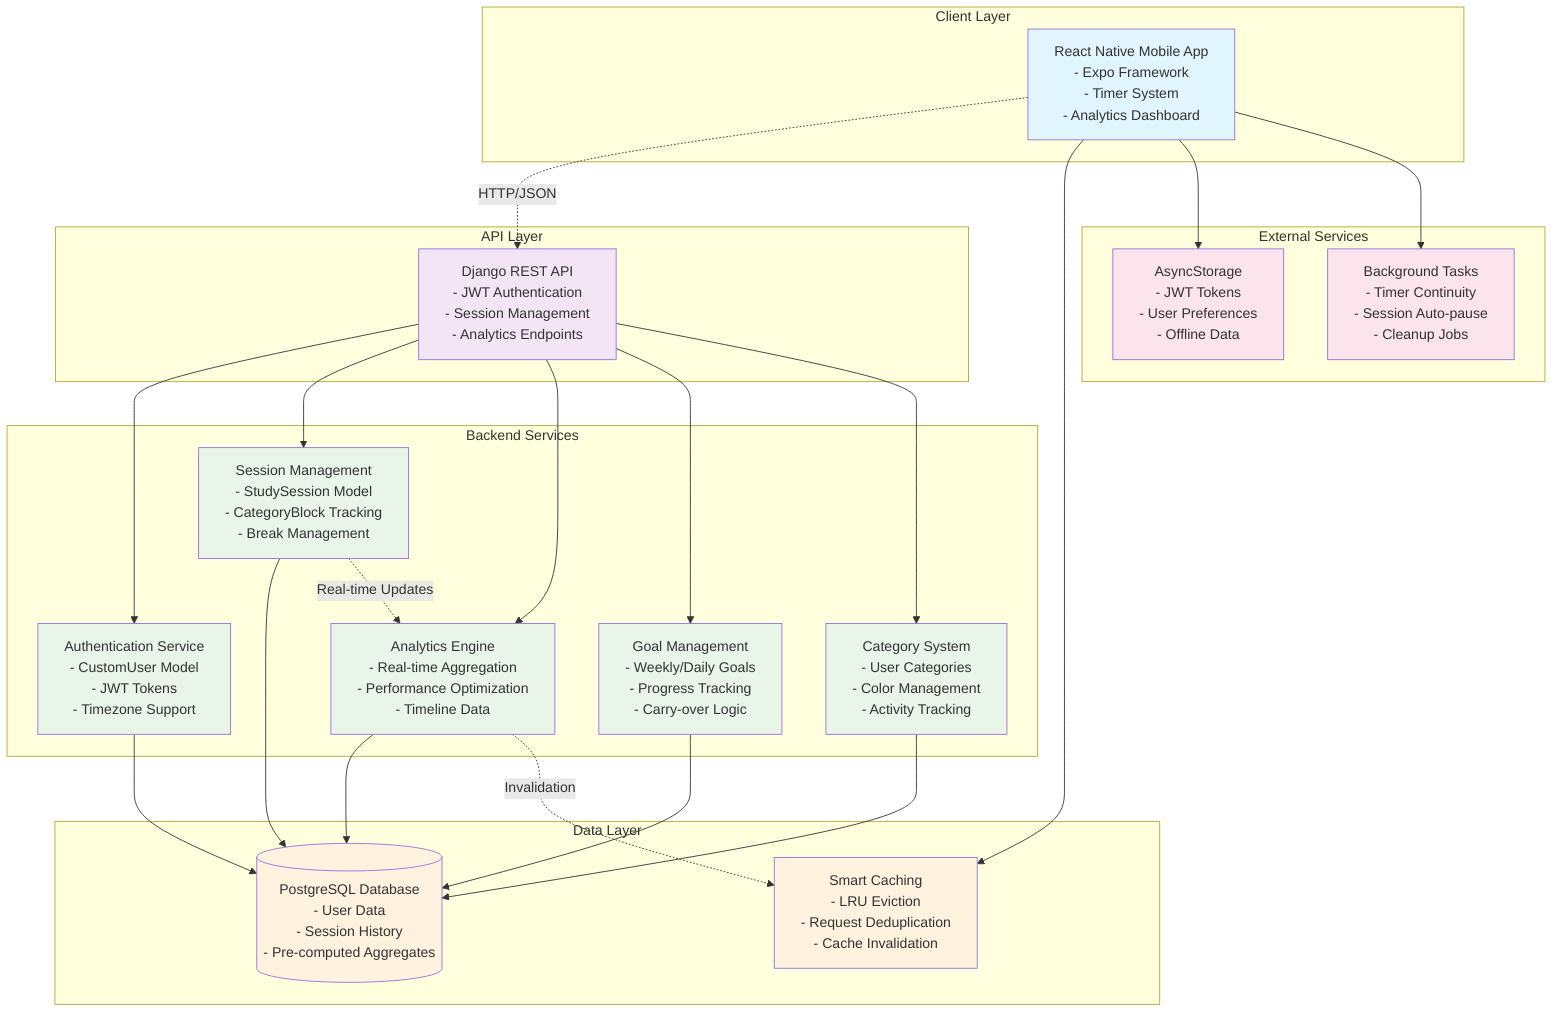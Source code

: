 graph TB
    %% User Layer
    subgraph "Client Layer"
        Mobile[React Native Mobile App<br/>- Expo Framework<br/>- Timer System<br/>- Analytics Dashboard]
    end

    %% API Gateway
    subgraph "API Layer"
        API[Django REST API<br/>- JWT Authentication<br/>- Session Management<br/>- Analytics Endpoints]
    end

    %% Business Logic
    subgraph "Backend Services"
        Auth[Authentication Service<br/>- CustomUser Model<br/>- JWT Tokens<br/>- Timezone Support]
        
        Session[Session Management<br/>- StudySession Model<br/>- CategoryBlock Tracking<br/>- Break Management]
        
        Analytics[Analytics Engine<br/>- Real-time Aggregation<br/>- Performance Optimization<br/>- Timeline Data]
        
        Goals[Goal Management<br/>- Weekly/Daily Goals<br/>- Progress Tracking<br/>- Carry-over Logic]
        
        Categories[Category System<br/>- User Categories<br/>- Color Management<br/>- Activity Tracking]
    end

    %% Data Layer
    subgraph "Data Layer"
        DB[(PostgreSQL Database<br/>- User Data<br/>- Session History<br/>- Pre-computed Aggregates)]
        
        Cache[Smart Caching<br/>- LRU Eviction<br/>- Request Deduplication<br/>- Cache Invalidation]
    end

    %% External Services
    subgraph "External Services"
        Storage[AsyncStorage<br/>- JWT Tokens<br/>- User Preferences<br/>- Offline Data]
        
        Background[Background Tasks<br/>- Timer Continuity<br/>- Session Auto-pause<br/>- Cleanup Jobs]
    end

    %% Connections
    Mobile -.->|HTTP/JSON| API
    API --> Auth
    API --> Session
    API --> Analytics
    API --> Goals
    API --> Categories
    
    Auth --> DB
    Session --> DB
    Analytics --> DB
    Goals --> DB
    Categories --> DB
    
    Mobile --> Cache
    Mobile --> Storage
    Mobile --> Background
    
    Session -.->|Real-time Updates| Analytics
    Analytics -.->|Invalidation| Cache

    %% Styling
    classDef client fill:#e1f5fe
    classDef api fill:#f3e5f5
    classDef service fill:#e8f5e8
    classDef data fill:#fff3e0
    classDef external fill:#fce4ec

    class Mobile client
    class API api
    class Auth,Session,Analytics,Goals,Categories service
    class DB,Cache data
    class Storage,Background external